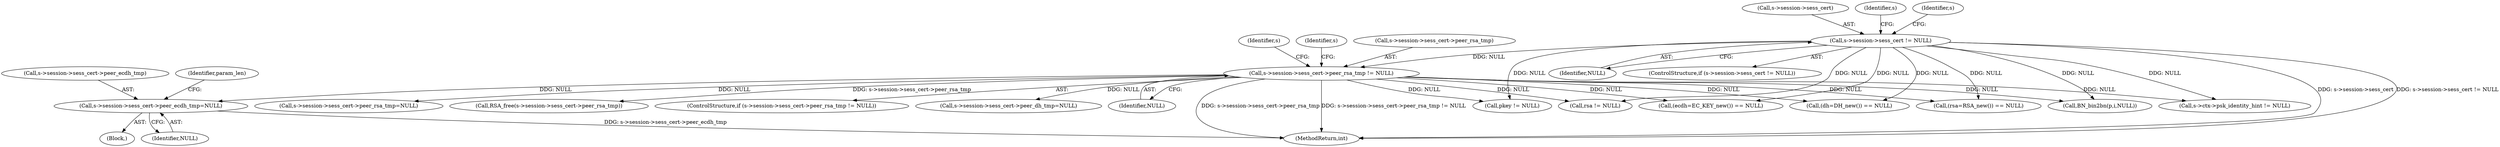 digraph "0_openssl_b15f8769644b00ef7283521593360b7b2135cb63@pointer" {
"1000368" [label="(Call,s->session->sess_cert->peer_ecdh_tmp=NULL)"];
"1000298" [label="(Call,s->session->sess_cert->peer_rsa_tmp != NULL)"];
"1000289" [label="(Call,s->session->sess_cert != NULL)"];
"1000369" [label="(Call,s->session->sess_cert->peer_ecdh_tmp)"];
"1000465" [label="(Call,s->ctx->psk_identity_hint != NULL)"];
"1000316" [label="(Call,s->session->sess_cert->peer_rsa_tmp=NULL)"];
"1000387" [label="(Identifier,param_len)"];
"1000312" [label="(Identifier,s)"];
"1000359" [label="(Block,)"];
"1000308" [label="(Call,RSA_free(s->session->sess_cert->peer_rsa_tmp))"];
"1000936" [label="(Call,(dh=DH_new()) == NULL)"];
"1000290" [label="(Call,s->session->sess_cert)"];
"1000382" [label="(Identifier,s)"];
"1001423" [label="(Call,pkey != NULL)"];
"1000297" [label="(ControlStructure,if (s->session->sess_cert->peer_rsa_tmp != NULL))"];
"1001744" [label="(Call,rsa != NULL)"];
"1000298" [label="(Call,s->session->sess_cert->peer_rsa_tmp != NULL)"];
"1000376" [label="(Identifier,NULL)"];
"1000342" [label="(Call,s->session->sess_cert->peer_dh_tmp=NULL)"];
"1001186" [label="(Call,(ecdh=EC_KEY_new()) == NULL)"];
"1000780" [label="(Call,(rsa=RSA_new()) == NULL)"];
"1000329" [label="(Identifier,s)"];
"1000306" [label="(Identifier,NULL)"];
"1000295" [label="(Identifier,NULL)"];
"1000288" [label="(ControlStructure,if (s->session->sess_cert != NULL))"];
"1000289" [label="(Call,s->session->sess_cert != NULL)"];
"1000551" [label="(Call,BN_bin2bn(p,i,NULL))"];
"1001771" [label="(MethodReturn,int)"];
"1000302" [label="(Identifier,s)"];
"1000299" [label="(Call,s->session->sess_cert->peer_rsa_tmp)"];
"1000368" [label="(Call,s->session->sess_cert->peer_ecdh_tmp=NULL)"];
"1000368" -> "1000359"  [label="AST: "];
"1000368" -> "1000376"  [label="CFG: "];
"1000369" -> "1000368"  [label="AST: "];
"1000376" -> "1000368"  [label="AST: "];
"1000387" -> "1000368"  [label="CFG: "];
"1000368" -> "1001771"  [label="DDG: s->session->sess_cert->peer_ecdh_tmp"];
"1000298" -> "1000368"  [label="DDG: NULL"];
"1000298" -> "1000297"  [label="AST: "];
"1000298" -> "1000306"  [label="CFG: "];
"1000299" -> "1000298"  [label="AST: "];
"1000306" -> "1000298"  [label="AST: "];
"1000312" -> "1000298"  [label="CFG: "];
"1000329" -> "1000298"  [label="CFG: "];
"1000298" -> "1001771"  [label="DDG: s->session->sess_cert->peer_rsa_tmp != NULL"];
"1000298" -> "1001771"  [label="DDG: s->session->sess_cert->peer_rsa_tmp"];
"1000289" -> "1000298"  [label="DDG: NULL"];
"1000298" -> "1000308"  [label="DDG: s->session->sess_cert->peer_rsa_tmp"];
"1000298" -> "1000316"  [label="DDG: NULL"];
"1000298" -> "1000342"  [label="DDG: NULL"];
"1000298" -> "1000465"  [label="DDG: NULL"];
"1000298" -> "1000551"  [label="DDG: NULL"];
"1000298" -> "1000780"  [label="DDG: NULL"];
"1000298" -> "1000936"  [label="DDG: NULL"];
"1000298" -> "1001186"  [label="DDG: NULL"];
"1000298" -> "1001423"  [label="DDG: NULL"];
"1000298" -> "1001744"  [label="DDG: NULL"];
"1000289" -> "1000288"  [label="AST: "];
"1000289" -> "1000295"  [label="CFG: "];
"1000290" -> "1000289"  [label="AST: "];
"1000295" -> "1000289"  [label="AST: "];
"1000302" -> "1000289"  [label="CFG: "];
"1000382" -> "1000289"  [label="CFG: "];
"1000289" -> "1001771"  [label="DDG: s->session->sess_cert"];
"1000289" -> "1001771"  [label="DDG: s->session->sess_cert != NULL"];
"1000289" -> "1000465"  [label="DDG: NULL"];
"1000289" -> "1000551"  [label="DDG: NULL"];
"1000289" -> "1000780"  [label="DDG: NULL"];
"1000289" -> "1000936"  [label="DDG: NULL"];
"1000289" -> "1001186"  [label="DDG: NULL"];
"1000289" -> "1001423"  [label="DDG: NULL"];
"1000289" -> "1001744"  [label="DDG: NULL"];
}
